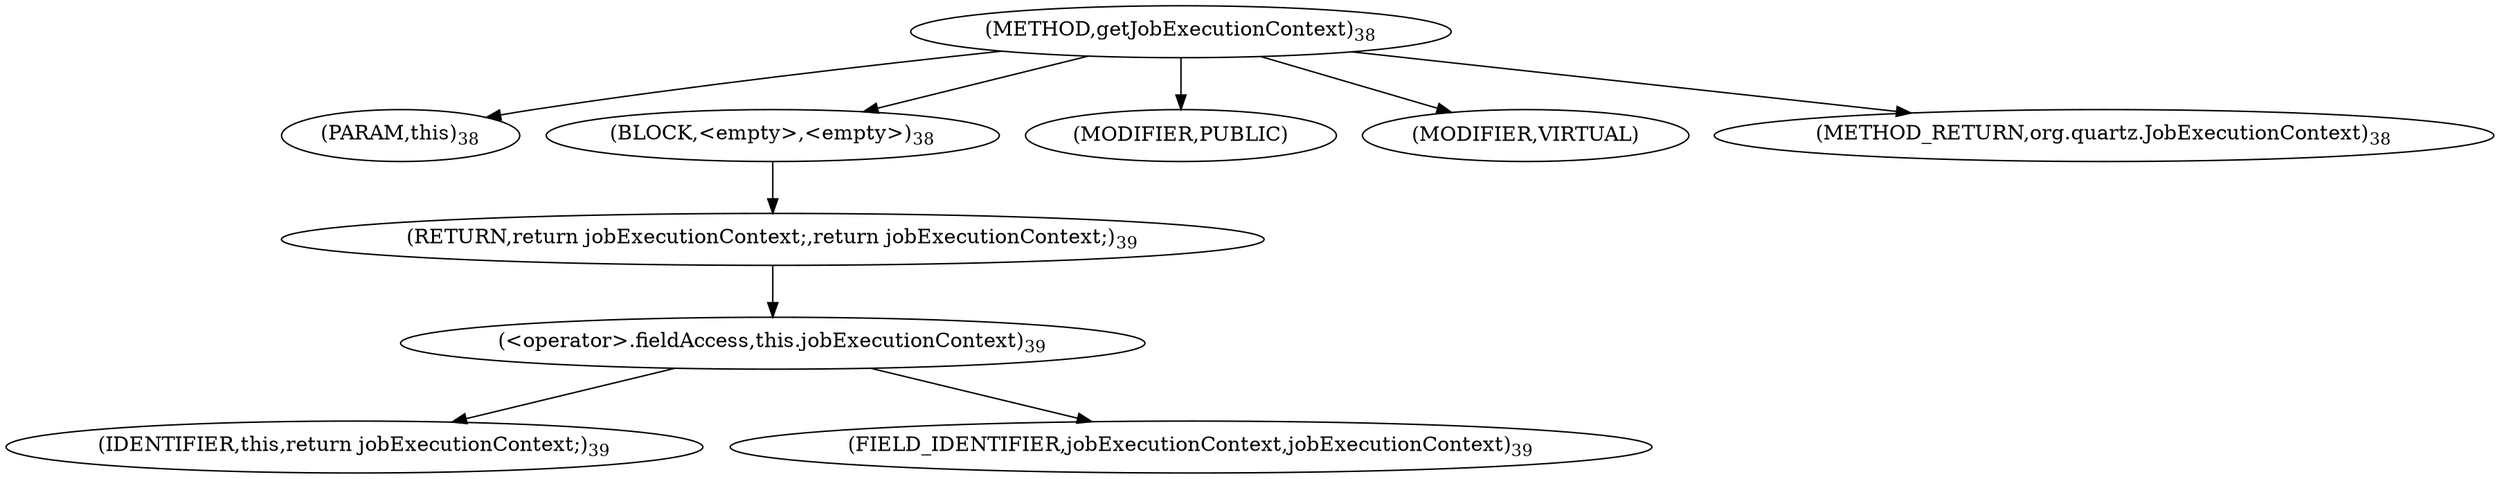 digraph "getJobExecutionContext" {  
"29" [label = <(METHOD,getJobExecutionContext)<SUB>38</SUB>> ]
"30" [label = <(PARAM,this)<SUB>38</SUB>> ]
"31" [label = <(BLOCK,&lt;empty&gt;,&lt;empty&gt;)<SUB>38</SUB>> ]
"32" [label = <(RETURN,return jobExecutionContext;,return jobExecutionContext;)<SUB>39</SUB>> ]
"33" [label = <(&lt;operator&gt;.fieldAccess,this.jobExecutionContext)<SUB>39</SUB>> ]
"34" [label = <(IDENTIFIER,this,return jobExecutionContext;)<SUB>39</SUB>> ]
"35" [label = <(FIELD_IDENTIFIER,jobExecutionContext,jobExecutionContext)<SUB>39</SUB>> ]
"36" [label = <(MODIFIER,PUBLIC)> ]
"37" [label = <(MODIFIER,VIRTUAL)> ]
"38" [label = <(METHOD_RETURN,org.quartz.JobExecutionContext)<SUB>38</SUB>> ]
  "29" -> "30" 
  "29" -> "31" 
  "29" -> "36" 
  "29" -> "37" 
  "29" -> "38" 
  "31" -> "32" 
  "32" -> "33" 
  "33" -> "34" 
  "33" -> "35" 
}
